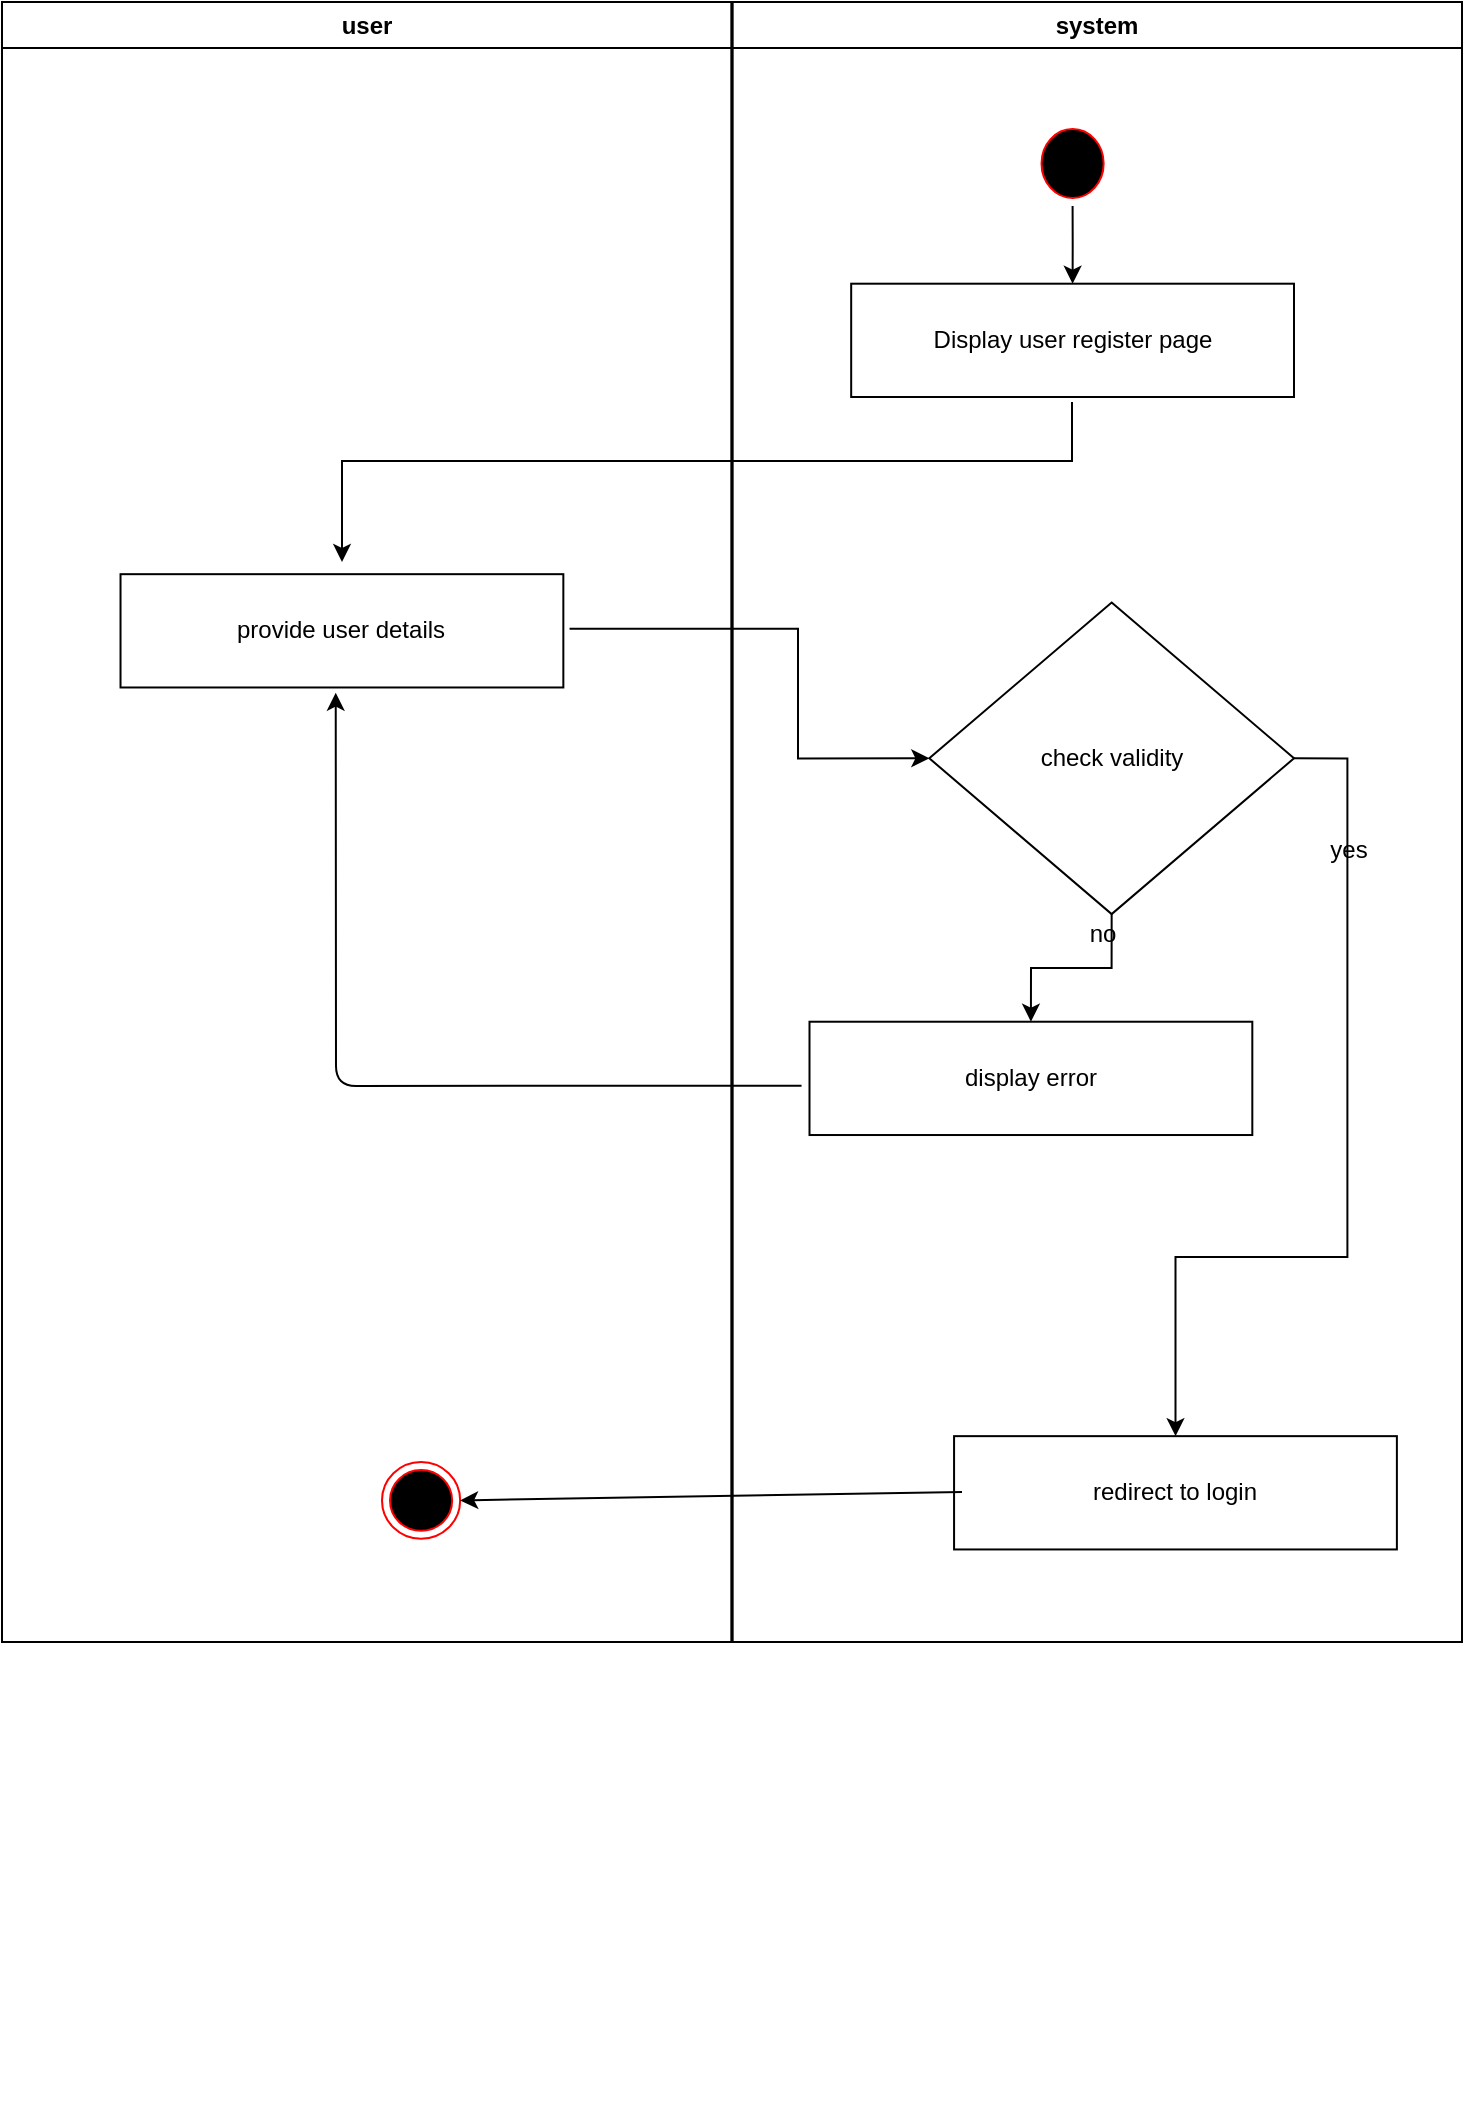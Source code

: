 <mxfile>
    <diagram id="GD1xHn1vDuPNecgHog4a" name="Page-1">
        <mxGraphModel dx="2162" dy="967" grid="1" gridSize="10" guides="1" tooltips="1" connect="1" arrows="1" fold="1" page="1" pageScale="1" pageWidth="850" pageHeight="1100" math="0" shadow="0">
            <root>
                <mxCell id="0"/>
                <mxCell id="1" parent="0"/>
                <mxCell id="87" value="" style="group" vertex="1" connectable="0" parent="1">
                    <mxGeometry x="70" y="30" width="730" height="1050" as="geometry"/>
                </mxCell>
                <mxCell id="88" value="user" style="swimlane;whiteSpace=wrap" vertex="1" parent="87">
                    <mxGeometry width="364.67" height="820" as="geometry"/>
                </mxCell>
                <mxCell id="89" value="provide user details" style="rounded=0;whiteSpace=wrap;html=1;" vertex="1" parent="88">
                    <mxGeometry x="59.26" y="286.092" width="221.409" height="56.652" as="geometry"/>
                </mxCell>
                <mxCell id="104" value="" style="ellipse;html=1;shape=endState;fillColor=#000000;strokeColor=#ff0000;" vertex="1" parent="88">
                    <mxGeometry x="190.004" y="730.001" width="39.072" height="38.415" as="geometry"/>
                </mxCell>
                <mxCell id="90" value="system" style="swimlane;whiteSpace=wrap" vertex="1" parent="87">
                    <mxGeometry x="365.33" width="364.67" height="820" as="geometry"/>
                </mxCell>
                <mxCell id="91" style="edgeStyle=orthogonalEdgeStyle;rounded=0;orthogonalLoop=1;jettySize=auto;html=1;entryX=0.5;entryY=0;entryDx=0;entryDy=0;" edge="1" parent="90" source="92" target="93">
                    <mxGeometry relative="1" as="geometry"/>
                </mxCell>
                <mxCell id="92" value="" style="ellipse;shape=startState;fillColor=#000000;strokeColor=#ff0000;" vertex="1" parent="90">
                    <mxGeometry x="150.428" y="59.484" width="39.072" height="42.489" as="geometry"/>
                </mxCell>
                <mxCell id="93" value="Display user register page" style="rounded=0;whiteSpace=wrap;html=1;" vertex="1" parent="90">
                    <mxGeometry x="59.26" y="140.852" width="221.409" height="56.652" as="geometry"/>
                </mxCell>
                <mxCell id="94" style="edgeStyle=orthogonalEdgeStyle;rounded=0;orthogonalLoop=1;jettySize=auto;html=1;exitX=1;exitY=0.5;exitDx=0;exitDy=0;" edge="1" parent="90" source="96" target="98">
                    <mxGeometry relative="1" as="geometry">
                        <Array as="points">
                            <mxPoint x="307.368" y="377.744"/>
                            <mxPoint x="307.368" y="627.439"/>
                            <mxPoint x="221.409" y="627.439"/>
                        </Array>
                    </mxGeometry>
                </mxCell>
                <mxCell id="95" style="edgeStyle=orthogonalEdgeStyle;rounded=0;orthogonalLoop=1;jettySize=auto;html=1;exitX=0.5;exitY=1;exitDx=0;exitDy=0;entryX=0.5;entryY=0;entryDx=0;entryDy=0;" edge="1" parent="90" source="96" target="100">
                    <mxGeometry relative="1" as="geometry"/>
                </mxCell>
                <mxCell id="96" value="check validity" style="rhombus;whiteSpace=wrap;html=1;" vertex="1" parent="90">
                    <mxGeometry x="98.332" y="300.255" width="182.337" height="155.793" as="geometry"/>
                </mxCell>
                <mxCell id="98" value="redirect to login" style="rounded=0;whiteSpace=wrap;html=1;" vertex="1" parent="90">
                    <mxGeometry x="110.705" y="717.075" width="221.409" height="56.652" as="geometry"/>
                </mxCell>
                <mxCell id="99" value="yes" style="text;html=1;align=center;verticalAlign=middle;resizable=0;points=[];autosize=1;" vertex="1" parent="90">
                    <mxGeometry x="293.042" y="413.559" width="30" height="20" as="geometry"/>
                </mxCell>
                <mxCell id="100" value="display error" style="rounded=0;whiteSpace=wrap;html=1;" vertex="1" parent="90">
                    <mxGeometry x="38.421" y="509.867" width="221.409" height="56.652" as="geometry"/>
                </mxCell>
                <mxCell id="101" value="no" style="text;html=1;align=center;verticalAlign=middle;resizable=0;points=[];autosize=1;" vertex="1" parent="90">
                    <mxGeometry x="169.964" y="456.048" width="30" height="20" as="geometry"/>
                </mxCell>
                <mxCell id="105" style="edgeStyle=orthogonalEdgeStyle;rounded=0;orthogonalLoop=1;jettySize=auto;html=1;" edge="1" parent="87">
                    <mxGeometry relative="1" as="geometry">
                        <Array as="points">
                            <mxPoint x="535.941" y="229.44"/>
                            <mxPoint x="169.964" y="229.44"/>
                        </Array>
                        <mxPoint x="535" y="200" as="sourcePoint"/>
                        <mxPoint x="170" y="280" as="targetPoint"/>
                    </mxGeometry>
                </mxCell>
                <mxCell id="106" style="edgeStyle=orthogonalEdgeStyle;rounded=0;orthogonalLoop=1;jettySize=auto;html=1;entryX=0;entryY=0.5;entryDx=0;entryDy=0;exitX=1.014;exitY=0.482;exitDx=0;exitDy=0;exitPerimeter=0;" edge="1" parent="87" source="89" target="96">
                    <mxGeometry relative="1" as="geometry">
                        <Array as="points">
                            <mxPoint x="284" y="314"/>
                            <mxPoint x="398" y="314"/>
                            <mxPoint x="398" y="378"/>
                        </Array>
                    </mxGeometry>
                </mxCell>
                <mxCell id="110" style="edgeStyle=none;html=1;entryX=0.486;entryY=1.046;entryDx=0;entryDy=0;entryPerimeter=0;exitX=-0.018;exitY=0.564;exitDx=0;exitDy=0;exitPerimeter=0;" edge="1" parent="87" source="100" target="89">
                    <mxGeometry relative="1" as="geometry">
                        <Array as="points">
                            <mxPoint x="167" y="542"/>
                        </Array>
                    </mxGeometry>
                </mxCell>
                <mxCell id="112" style="edgeStyle=none;html=1;entryX=1;entryY=0.5;entryDx=0;entryDy=0;" edge="1" parent="87" target="104">
                    <mxGeometry relative="1" as="geometry">
                        <mxPoint x="480" y="745" as="sourcePoint"/>
                    </mxGeometry>
                </mxCell>
            </root>
        </mxGraphModel>
    </diagram>
</mxfile>